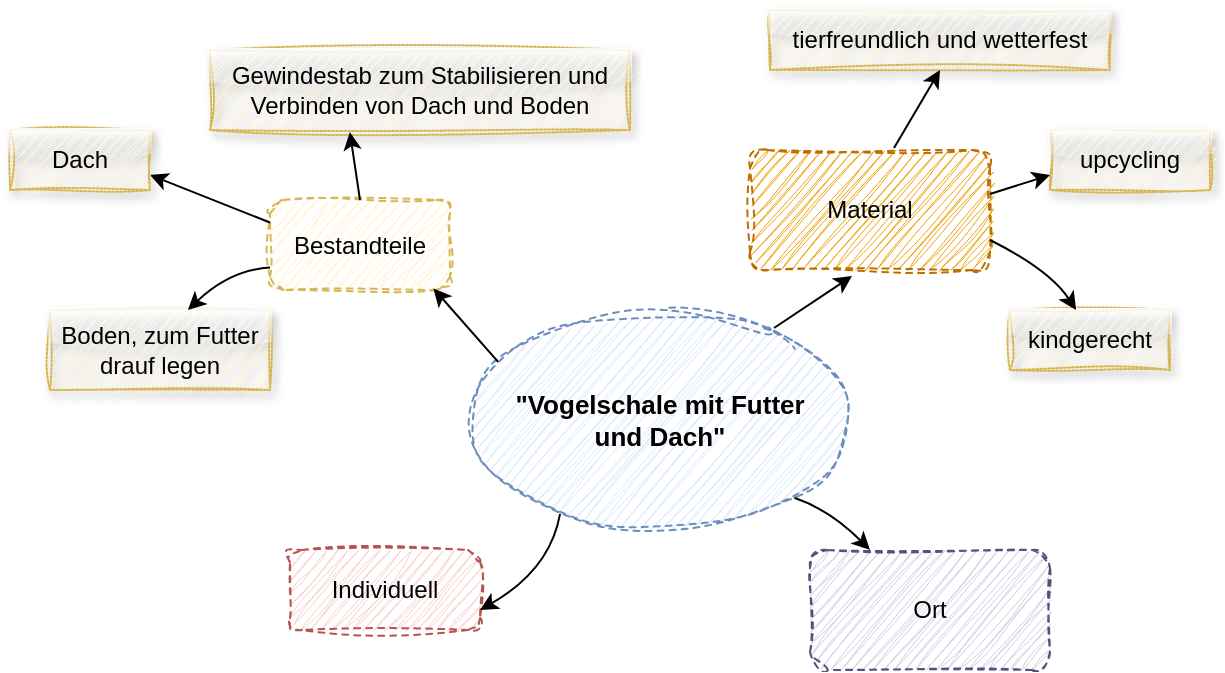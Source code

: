 <mxfile version="21.1.1" type="github">
  <diagram name="Seite-1" id="tYQB0XVTe4Oov56MOuD2">
    <mxGraphModel dx="1434" dy="867" grid="1" gridSize="10" guides="1" tooltips="1" connect="1" arrows="1" fold="1" page="1" pageScale="1" pageWidth="827" pageHeight="1169" background="none" math="0" shadow="0">
      <root>
        <mxCell id="0" />
        <mxCell id="1" parent="0" />
        <mxCell id="JZOsU5HDiyYxL2h2OOh9-1" value="&lt;b&gt;&lt;font style=&quot;font-size: 13px;&quot;&gt;&quot;Vogelschale mit Futter&lt;br&gt;und Dach&quot;&lt;/font&gt;&lt;/b&gt;" style="ellipse;whiteSpace=wrap;html=1;fillColor=#dae8fc;strokeColor=#6c8ebf;dashed=1;strokeWidth=1;sketch=1;curveFitting=1;jiggle=2;shadow=0;" vertex="1" parent="1">
          <mxGeometry x="310" y="270" width="190" height="110" as="geometry" />
        </mxCell>
        <mxCell id="JZOsU5HDiyYxL2h2OOh9-3" value="Bestandteile" style="rounded=1;whiteSpace=wrap;html=1;fillColor=#fff2cc;strokeColor=#d6b656;dashed=1;strokeWidth=1;sketch=1;curveFitting=1;jiggle=2;shadow=0;" vertex="1" parent="1">
          <mxGeometry x="210" y="215" width="90" height="45" as="geometry" />
        </mxCell>
        <mxCell id="JZOsU5HDiyYxL2h2OOh9-4" value="" style="curved=1;endArrow=classic;html=1;rounded=0;entryX=0.908;entryY=0.983;entryDx=0;entryDy=0;entryPerimeter=0;exitX=0.074;exitY=0.236;exitDx=0;exitDy=0;exitPerimeter=0;" edge="1" parent="1" source="JZOsU5HDiyYxL2h2OOh9-1" target="JZOsU5HDiyYxL2h2OOh9-3">
          <mxGeometry width="50" height="50" relative="1" as="geometry">
            <mxPoint x="320" y="290" as="sourcePoint" />
            <mxPoint x="440" y="420" as="targetPoint" />
          </mxGeometry>
        </mxCell>
        <mxCell id="JZOsU5HDiyYxL2h2OOh9-6" value="Boden, zum Futter drauf legen" style="rounded=0;whiteSpace=wrap;html=1;fillColor=#fff2cc;strokeColor=#d6b656;glass=1;sketch=1;curveFitting=1;jiggle=2;shadow=1;dashed=1;dashPattern=1 1;" vertex="1" parent="1">
          <mxGeometry x="100" y="270" width="110" height="40" as="geometry" />
        </mxCell>
        <mxCell id="JZOsU5HDiyYxL2h2OOh9-7" value="" style="curved=1;endArrow=classic;html=1;rounded=0;entryX=1;entryY=0.75;entryDx=0;entryDy=0;exitX=0;exitY=0.25;exitDx=0;exitDy=0;" edge="1" parent="1" source="JZOsU5HDiyYxL2h2OOh9-3" target="JZOsU5HDiyYxL2h2OOh9-12">
          <mxGeometry width="50" height="50" relative="1" as="geometry">
            <mxPoint x="189" y="200" as="sourcePoint" />
            <mxPoint x="150" y="210" as="targetPoint" />
          </mxGeometry>
        </mxCell>
        <mxCell id="JZOsU5HDiyYxL2h2OOh9-8" value="" style="curved=1;endArrow=classic;html=1;rounded=0;exitX=0;exitY=0.75;exitDx=0;exitDy=0;entryX=0.627;entryY=0;entryDx=0;entryDy=0;entryPerimeter=0;" edge="1" parent="1" source="JZOsU5HDiyYxL2h2OOh9-3" target="JZOsU5HDiyYxL2h2OOh9-6">
          <mxGeometry width="50" height="50" relative="1" as="geometry">
            <mxPoint x="190" y="175" as="sourcePoint" />
            <mxPoint x="145" y="250" as="targetPoint" />
            <Array as="points">
              <mxPoint x="190" y="250" />
            </Array>
          </mxGeometry>
        </mxCell>
        <mxCell id="JZOsU5HDiyYxL2h2OOh9-9" value="Gewindestab zum Stabilisieren und Verbinden von Dach und Boden" style="rounded=0;whiteSpace=wrap;html=1;fillColor=#fff2cc;strokeColor=#d6b656;dashed=1;strokeWidth=1;sketch=1;curveFitting=1;jiggle=2;shadow=1;glass=1;dashPattern=1 1;" vertex="1" parent="1">
          <mxGeometry x="180" y="140" width="210" height="40" as="geometry" />
        </mxCell>
        <mxCell id="JZOsU5HDiyYxL2h2OOh9-10" value="" style="curved=1;endArrow=classic;html=1;rounded=0;entryX=0.333;entryY=1.025;entryDx=0;entryDy=0;exitX=0.5;exitY=0;exitDx=0;exitDy=0;entryPerimeter=0;" edge="1" parent="1" source="JZOsU5HDiyYxL2h2OOh9-3" target="JZOsU5HDiyYxL2h2OOh9-9">
          <mxGeometry width="50" height="50" relative="1" as="geometry">
            <mxPoint x="200" y="220" as="sourcePoint" />
            <mxPoint x="150" y="180" as="targetPoint" />
            <Array as="points" />
          </mxGeometry>
        </mxCell>
        <mxCell id="JZOsU5HDiyYxL2h2OOh9-11" value="Material" style="rounded=1;whiteSpace=wrap;html=1;fillColor=#f0a30a;strokeColor=#BD7000;dashed=1;strokeWidth=1;sketch=1;curveFitting=1;jiggle=2;shadow=0;fontColor=#000000;" vertex="1" parent="1">
          <mxGeometry x="450" y="190" width="120" height="60" as="geometry" />
        </mxCell>
        <mxCell id="JZOsU5HDiyYxL2h2OOh9-12" value="Dach" style="rounded=0;whiteSpace=wrap;html=1;glass=1;sketch=1;curveFitting=1;jiggle=2;shadow=1;dashed=1;dashPattern=1 1;strokeColor=#d6b656;fillColor=#fff2cc;" vertex="1" parent="1">
          <mxGeometry x="80" y="180" width="70" height="30" as="geometry" />
        </mxCell>
        <mxCell id="JZOsU5HDiyYxL2h2OOh9-13" value="Individuell" style="rounded=1;whiteSpace=wrap;html=1;fillColor=#f8cecc;strokeColor=#b85450;dashed=1;strokeWidth=1;sketch=1;curveFitting=1;jiggle=2;shadow=0;" vertex="1" parent="1">
          <mxGeometry x="220" y="390" width="95" height="40" as="geometry" />
        </mxCell>
        <mxCell id="JZOsU5HDiyYxL2h2OOh9-14" value="Ort" style="rounded=1;whiteSpace=wrap;html=1;fillColor=#d0cee2;strokeColor=#56517e;dashed=1;strokeWidth=1;sketch=1;curveFitting=1;jiggle=2;shadow=0;" vertex="1" parent="1">
          <mxGeometry x="480" y="390" width="120" height="60" as="geometry" />
        </mxCell>
        <mxCell id="JZOsU5HDiyYxL2h2OOh9-15" value="tierfreundlich und wetterfest" style="rounded=0;whiteSpace=wrap;html=1;fillColor=#fff2cc;strokeColor=#d6b656;dashed=1;strokeWidth=1;sketch=1;curveFitting=1;jiggle=2;shadow=1;glass=1;dashPattern=1 1;" vertex="1" parent="1">
          <mxGeometry x="460" y="120" width="170" height="30" as="geometry" />
        </mxCell>
        <mxCell id="JZOsU5HDiyYxL2h2OOh9-16" value="upcycling" style="rounded=0;whiteSpace=wrap;html=1;fillColor=#fff2cc;strokeColor=#d6b656;dashed=1;strokeWidth=1;sketch=1;curveFitting=1;jiggle=2;shadow=1;glass=1;dashPattern=1 1;" vertex="1" parent="1">
          <mxGeometry x="600" y="180" width="80" height="30" as="geometry" />
        </mxCell>
        <mxCell id="JZOsU5HDiyYxL2h2OOh9-17" value="kindgerecht" style="rounded=0;whiteSpace=wrap;html=1;fillColor=#fff2cc;strokeColor=#d6b656;dashed=1;strokeWidth=1;sketch=1;curveFitting=1;jiggle=2;shadow=1;glass=1;dashPattern=1 1;" vertex="1" parent="1">
          <mxGeometry x="580" y="270" width="80" height="30" as="geometry" />
        </mxCell>
        <mxCell id="JZOsU5HDiyYxL2h2OOh9-20" value="" style="curved=1;endArrow=classic;html=1;rounded=0;entryX=0;entryY=0.75;entryDx=0;entryDy=0;exitX=1;exitY=0.367;exitDx=0;exitDy=0;exitPerimeter=0;" edge="1" parent="1" source="JZOsU5HDiyYxL2h2OOh9-11" target="JZOsU5HDiyYxL2h2OOh9-16">
          <mxGeometry width="50" height="50" relative="1" as="geometry">
            <mxPoint x="275" y="235" as="sourcePoint" />
            <mxPoint x="270" y="201" as="targetPoint" />
            <Array as="points" />
          </mxGeometry>
        </mxCell>
        <mxCell id="JZOsU5HDiyYxL2h2OOh9-21" value="" style="curved=1;endArrow=classic;html=1;rounded=0;entryX=0.413;entryY=0;entryDx=0;entryDy=0;exitX=1;exitY=0.75;exitDx=0;exitDy=0;entryPerimeter=0;" edge="1" parent="1" source="JZOsU5HDiyYxL2h2OOh9-11" target="JZOsU5HDiyYxL2h2OOh9-17">
          <mxGeometry width="50" height="50" relative="1" as="geometry">
            <mxPoint x="580" y="222" as="sourcePoint" />
            <mxPoint x="610" y="213" as="targetPoint" />
            <Array as="points">
              <mxPoint x="600" y="250" />
            </Array>
          </mxGeometry>
        </mxCell>
        <mxCell id="JZOsU5HDiyYxL2h2OOh9-22" value="" style="curved=1;endArrow=classic;html=1;rounded=0;entryX=0.5;entryY=1;entryDx=0;entryDy=0;exitX=0.6;exitY=-0.017;exitDx=0;exitDy=0;exitPerimeter=0;" edge="1" parent="1" source="JZOsU5HDiyYxL2h2OOh9-11" target="JZOsU5HDiyYxL2h2OOh9-15">
          <mxGeometry width="50" height="50" relative="1" as="geometry">
            <mxPoint x="580" y="222" as="sourcePoint" />
            <mxPoint x="610" y="213" as="targetPoint" />
            <Array as="points" />
          </mxGeometry>
        </mxCell>
        <mxCell id="JZOsU5HDiyYxL2h2OOh9-23" value="" style="curved=1;endArrow=classic;html=1;rounded=0;exitX=0.237;exitY=0.927;exitDx=0;exitDy=0;entryX=1;entryY=0.75;entryDx=0;entryDy=0;exitPerimeter=0;" edge="1" parent="1" source="JZOsU5HDiyYxL2h2OOh9-1" target="JZOsU5HDiyYxL2h2OOh9-13">
          <mxGeometry width="50" height="50" relative="1" as="geometry">
            <mxPoint x="220" y="259" as="sourcePoint" />
            <mxPoint x="179" y="280" as="targetPoint" />
            <Array as="points">
              <mxPoint x="350" y="400" />
            </Array>
          </mxGeometry>
        </mxCell>
        <mxCell id="JZOsU5HDiyYxL2h2OOh9-24" value="" style="curved=1;endArrow=classic;html=1;rounded=0;exitX=1;exitY=1;exitDx=0;exitDy=0;entryX=0.25;entryY=0;entryDx=0;entryDy=0;" edge="1" parent="1" source="JZOsU5HDiyYxL2h2OOh9-1" target="JZOsU5HDiyYxL2h2OOh9-14">
          <mxGeometry width="50" height="50" relative="1" as="geometry">
            <mxPoint x="365" y="382" as="sourcePoint" />
            <mxPoint x="325" y="430" as="targetPoint" />
            <Array as="points">
              <mxPoint x="490" y="370" />
            </Array>
          </mxGeometry>
        </mxCell>
        <mxCell id="JZOsU5HDiyYxL2h2OOh9-25" value="" style="curved=1;endArrow=classic;html=1;rounded=0;entryX=0.425;entryY=1.05;entryDx=0;entryDy=0;exitX=0.8;exitY=0.082;exitDx=0;exitDy=0;exitPerimeter=0;entryPerimeter=0;" edge="1" parent="1" source="JZOsU5HDiyYxL2h2OOh9-1" target="JZOsU5HDiyYxL2h2OOh9-11">
          <mxGeometry width="50" height="50" relative="1" as="geometry">
            <mxPoint x="532" y="199" as="sourcePoint" />
            <mxPoint x="555" y="160" as="targetPoint" />
            <Array as="points" />
          </mxGeometry>
        </mxCell>
      </root>
    </mxGraphModel>
  </diagram>
</mxfile>
